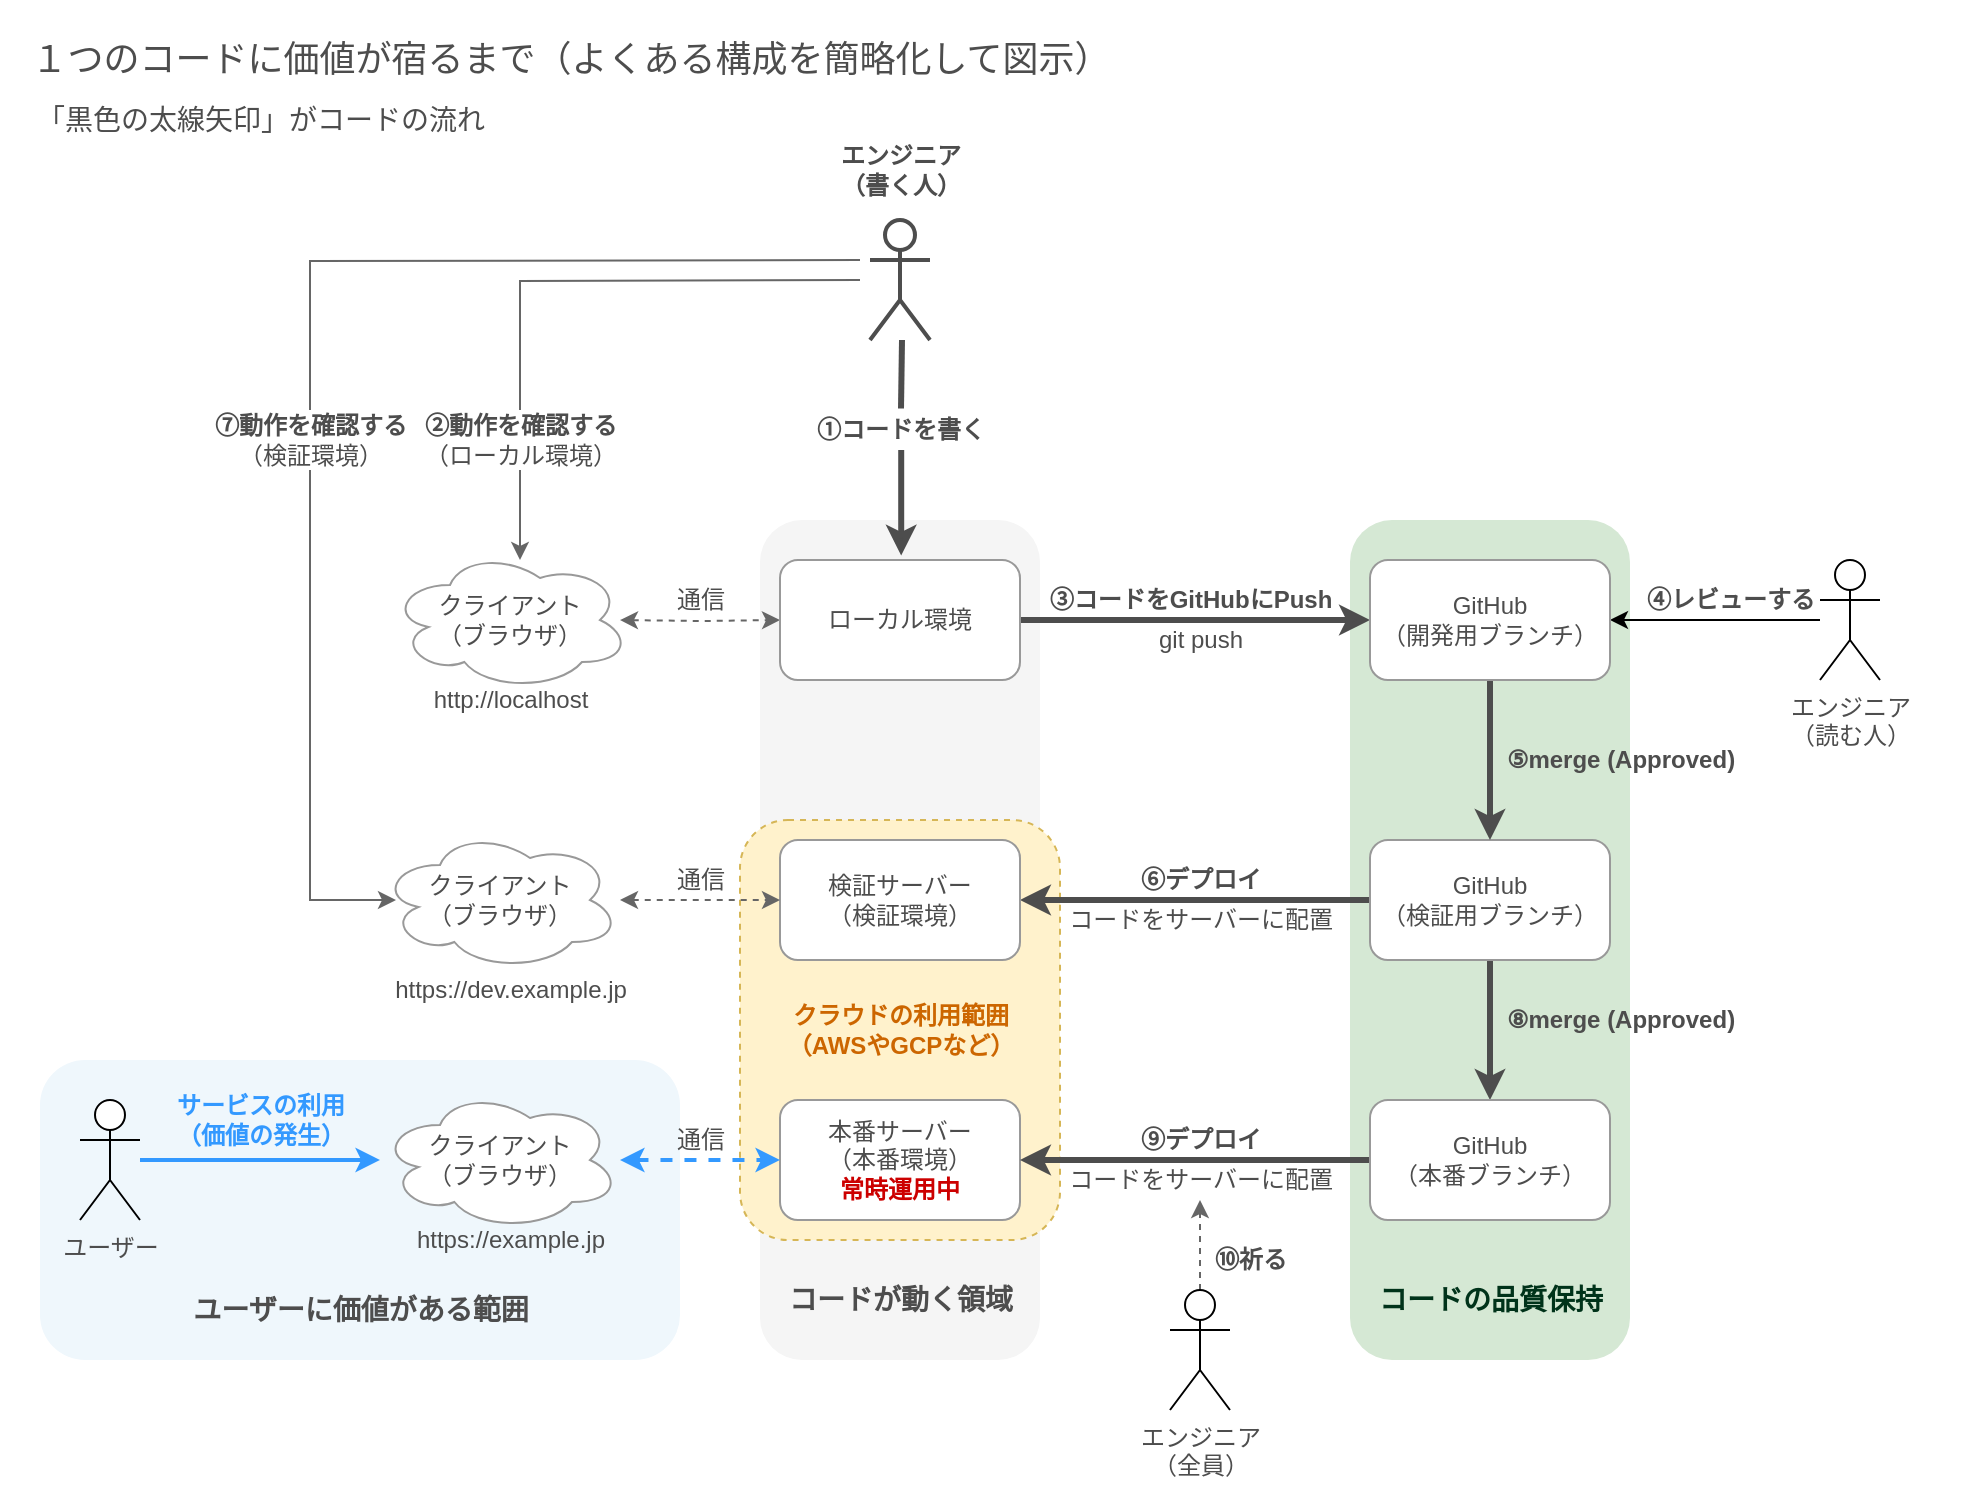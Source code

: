 <mxfile version="15.1.3" type="device"><diagram id="6Tj9gjwGiLIB02yCHIa-" name="ページ1"><mxGraphModel dx="2404" dy="2126" grid="1" gridSize="10" guides="1" tooltips="1" connect="1" arrows="1" fold="1" page="1" pageScale="1" pageWidth="827" pageHeight="1169" math="0" shadow="0"><root><mxCell id="0"/><mxCell id="1" parent="0"/><mxCell id="WgkSxNREJZ8l2xqNt-7R-148" value="" style="rounded=0;whiteSpace=wrap;html=1;strokeWidth=2;strokeColor=none;" vertex="1" parent="1"><mxGeometry x="-160" y="-120" width="980" height="750" as="geometry"/></mxCell><mxCell id="WgkSxNREJZ8l2xqNt-7R-91" value="" style="rounded=1;whiteSpace=wrap;html=1;fillColor=#f5f5f5;fontColor=#333333;strokeColor=none;" vertex="1" parent="1"><mxGeometry x="220" y="140" width="140" height="420" as="geometry"/></mxCell><mxCell id="WgkSxNREJZ8l2xqNt-7R-149" value="" style="rounded=1;whiteSpace=wrap;html=1;strokeWidth=1;fillColor=#fff2cc;dashed=1;strokeColor=#d6b656;" vertex="1" parent="1"><mxGeometry x="210" y="290" width="160" height="210" as="geometry"/></mxCell><mxCell id="WgkSxNREJZ8l2xqNt-7R-108" value="" style="rounded=1;whiteSpace=wrap;html=1;strokeColor=none;fillColor=#EFF7FC;" vertex="1" parent="1"><mxGeometry x="-140" y="410" width="320" height="150" as="geometry"/></mxCell><mxCell id="WgkSxNREJZ8l2xqNt-7R-92" value="" style="rounded=1;whiteSpace=wrap;html=1;fillColor=#d5e8d4;strokeColor=none;" vertex="1" parent="1"><mxGeometry x="515" y="140" width="140" height="420" as="geometry"/></mxCell><mxCell id="WgkSxNREJZ8l2xqNt-7R-36" value="" style="edgeStyle=orthogonalEdgeStyle;rounded=0;orthogonalLoop=1;jettySize=auto;html=1;strokeWidth=3;fontColor=#4D4D4D;strokeColor=#4D4D4D;" edge="1" parent="1" source="WgkSxNREJZ8l2xqNt-7R-7" target="WgkSxNREJZ8l2xqNt-7R-33"><mxGeometry relative="1" as="geometry"/></mxCell><mxCell id="WgkSxNREJZ8l2xqNt-7R-52" value="" style="edgeStyle=none;rounded=0;orthogonalLoop=1;jettySize=auto;html=1;startArrow=none;startFill=0;fontColor=#4D4D4D;strokeWidth=3;strokeColor=#4D4D4D;" edge="1" parent="1" source="WgkSxNREJZ8l2xqNt-7R-7" target="WgkSxNREJZ8l2xqNt-7R-9"><mxGeometry relative="1" as="geometry"/></mxCell><mxCell id="WgkSxNREJZ8l2xqNt-7R-7" value="GitHub&lt;br&gt;（検証用ブランチ）" style="rounded=1;whiteSpace=wrap;html=1;fontColor=#4D4D4D;strokeColor=#999999;" vertex="1" parent="1"><mxGeometry x="525" y="300" width="120" height="60" as="geometry"/></mxCell><mxCell id="WgkSxNREJZ8l2xqNt-7R-9" value="検証サーバー&lt;br&gt;（検証環境）" style="rounded=1;whiteSpace=wrap;html=1;fontColor=#4D4D4D;strokeColor=#999999;" vertex="1" parent="1"><mxGeometry x="230" y="300" width="120" height="60" as="geometry"/></mxCell><mxCell id="WgkSxNREJZ8l2xqNt-7R-13" value="本番サーバー&lt;br&gt;（本番環境）&lt;br&gt;&lt;b&gt;&lt;font color=&quot;#cc0000&quot;&gt;常時運用中&lt;/font&gt;&lt;/b&gt;" style="rounded=1;whiteSpace=wrap;html=1;fontColor=#4D4D4D;strokeColor=#999999;" vertex="1" parent="1"><mxGeometry x="230" y="430" width="120" height="60" as="geometry"/></mxCell><mxCell id="WgkSxNREJZ8l2xqNt-7R-29" value="" style="edgeStyle=orthogonalEdgeStyle;rounded=0;orthogonalLoop=1;jettySize=auto;html=1;entryX=0;entryY=0.5;entryDx=0;entryDy=0;strokeWidth=1;fontColor=#4D4D4D;strokeColor=#666666;startArrow=classic;startFill=1;dashed=1;" edge="1" parent="1" target="WgkSxNREJZ8l2xqNt-7R-22"><mxGeometry relative="1" as="geometry"><mxPoint x="150" y="190" as="sourcePoint"/><mxPoint x="-2.274e-13" y="195.0" as="targetPoint"/></mxGeometry></mxCell><mxCell id="WgkSxNREJZ8l2xqNt-7R-119" value="" style="edgeStyle=orthogonalEdgeStyle;rounded=0;orthogonalLoop=1;jettySize=auto;html=1;fontColor=#4D4D4D;startArrow=none;startFill=0;strokeWidth=3;strokeColor=#4D4D4D;entryX=0.505;entryY=-0.037;entryDx=0;entryDy=0;entryPerimeter=0;" edge="1" parent="1" source="WgkSxNREJZ8l2xqNt-7R-120" target="WgkSxNREJZ8l2xqNt-7R-22"><mxGeometry relative="1" as="geometry"><mxPoint x="291" y="50" as="sourcePoint"/><Array as="points"><mxPoint x="291" y="100"/><mxPoint x="291" y="100"/></Array></mxGeometry></mxCell><mxCell id="WgkSxNREJZ8l2xqNt-7R-123" value="" style="edgeStyle=orthogonalEdgeStyle;rounded=0;orthogonalLoop=1;jettySize=auto;html=1;fontColor=#4D4D4D;startArrow=none;startFill=0;strokeColor=#666666;strokeWidth=1;endArrow=classic;endFill=1;" edge="1" parent="1" source="WgkSxNREJZ8l2xqNt-7R-65"><mxGeometry relative="1" as="geometry"><mxPoint x="100" y="160" as="targetPoint"/></mxGeometry></mxCell><mxCell id="WgkSxNREJZ8l2xqNt-7R-21" value="" style="shape=umlActor;verticalLabelPosition=bottom;verticalAlign=top;html=1;outlineConnect=0;fontColor=#4D4D4D;strokeWidth=2;strokeColor=#4D4D4D;" vertex="1" parent="1"><mxGeometry x="275" y="-10" width="30" height="60" as="geometry"/></mxCell><mxCell id="WgkSxNREJZ8l2xqNt-7R-55" value="" style="edgeStyle=none;rounded=0;orthogonalLoop=1;jettySize=auto;html=1;startArrow=none;startFill=0;entryX=0;entryY=0.5;entryDx=0;entryDy=0;strokeWidth=3;fontColor=#4D4D4D;strokeColor=#4D4D4D;" edge="1" parent="1" source="WgkSxNREJZ8l2xqNt-7R-22" target="WgkSxNREJZ8l2xqNt-7R-49"><mxGeometry relative="1" as="geometry"><mxPoint x="430" y="190" as="targetPoint"/></mxGeometry></mxCell><mxCell id="WgkSxNREJZ8l2xqNt-7R-22" value="ローカル環境" style="rounded=1;whiteSpace=wrap;html=1;fontColor=#4D4D4D;strokeColor=#999999;" vertex="1" parent="1"><mxGeometry x="230" y="160" width="120" height="60" as="geometry"/></mxCell><mxCell id="WgkSxNREJZ8l2xqNt-7R-59" value="" style="edgeStyle=none;rounded=0;orthogonalLoop=1;jettySize=auto;html=1;startArrow=none;startFill=0;entryX=1;entryY=0.5;entryDx=0;entryDy=0;fontColor=#4D4D4D;" edge="1" parent="1" source="WgkSxNREJZ8l2xqNt-7R-26" target="WgkSxNREJZ8l2xqNt-7R-49"><mxGeometry relative="1" as="geometry"><mxPoint x="660" y="190" as="targetPoint"/></mxGeometry></mxCell><mxCell id="WgkSxNREJZ8l2xqNt-7R-26" value="エンジニア&lt;br&gt;（読む人）" style="shape=umlActor;verticalLabelPosition=bottom;verticalAlign=top;html=1;outlineConnect=0;fontColor=#4D4D4D;" vertex="1" parent="1"><mxGeometry x="750" y="160" width="30" height="60" as="geometry"/></mxCell><mxCell id="WgkSxNREJZ8l2xqNt-7R-53" value="" style="edgeStyle=none;rounded=0;orthogonalLoop=1;jettySize=auto;html=1;startArrow=none;startFill=0;strokeWidth=3;fontColor=#4D4D4D;strokeColor=#4D4D4D;" edge="1" parent="1" source="WgkSxNREJZ8l2xqNt-7R-33" target="WgkSxNREJZ8l2xqNt-7R-13"><mxGeometry relative="1" as="geometry"/></mxCell><mxCell id="WgkSxNREJZ8l2xqNt-7R-33" value="GitHub&lt;br&gt;（本番ブランチ）" style="rounded=1;whiteSpace=wrap;html=1;fontColor=#4D4D4D;strokeColor=#999999;" vertex="1" parent="1"><mxGeometry x="525" y="430" width="120" height="60" as="geometry"/></mxCell><mxCell id="WgkSxNREJZ8l2xqNt-7R-57" value="" style="edgeStyle=none;rounded=0;orthogonalLoop=1;jettySize=auto;html=1;startArrow=none;startFill=0;strokeWidth=3;fontColor=#4D4D4D;strokeColor=#4D4D4D;" edge="1" parent="1" source="WgkSxNREJZ8l2xqNt-7R-49" target="WgkSxNREJZ8l2xqNt-7R-7"><mxGeometry relative="1" as="geometry"/></mxCell><mxCell id="WgkSxNREJZ8l2xqNt-7R-49" value="GitHub&lt;br&gt;（開発用ブランチ）" style="rounded=1;whiteSpace=wrap;html=1;fontColor=#4D4D4D;strokeColor=#999999;" vertex="1" parent="1"><mxGeometry x="525" y="160" width="120" height="60" as="geometry"/></mxCell><mxCell id="WgkSxNREJZ8l2xqNt-7R-56" value="git push" style="text;html=1;align=center;verticalAlign=middle;resizable=0;points=[];autosize=1;strokeColor=none;fillColor=none;fontColor=#4D4D4D;" vertex="1" parent="1"><mxGeometry x="410" y="190" width="60" height="20" as="geometry"/></mxCell><mxCell id="WgkSxNREJZ8l2xqNt-7R-60" value="&lt;b&gt;⑤merge (Approved)&lt;/b&gt;" style="text;html=1;align=center;verticalAlign=middle;resizable=0;points=[];autosize=1;strokeColor=none;fillColor=none;fontColor=#4D4D4D;" vertex="1" parent="1"><mxGeometry x="585" y="250" width="130" height="20" as="geometry"/></mxCell><mxCell id="WgkSxNREJZ8l2xqNt-7R-61" value="&lt;b&gt;⑧merge (Approved)&lt;/b&gt;" style="text;html=1;align=center;verticalAlign=middle;resizable=0;points=[];autosize=1;strokeColor=none;fillColor=none;fontColor=#4D4D4D;" vertex="1" parent="1"><mxGeometry x="585" y="380" width="130" height="20" as="geometry"/></mxCell><mxCell id="WgkSxNREJZ8l2xqNt-7R-66" value="&lt;b&gt;④レビューする&lt;/b&gt;" style="text;html=1;align=center;verticalAlign=middle;resizable=0;points=[];autosize=1;strokeColor=none;fillColor=none;fontColor=#4D4D4D;" vertex="1" parent="1"><mxGeometry x="655" y="170" width="100" height="20" as="geometry"/></mxCell><mxCell id="WgkSxNREJZ8l2xqNt-7R-67" value="&lt;b&gt;⑥デプロイ&lt;/b&gt;" style="text;html=1;align=center;verticalAlign=middle;resizable=0;points=[];autosize=1;fillColor=none;fontColor=#4D4D4D;" vertex="1" parent="1"><mxGeometry x="400" y="310" width="80" height="20" as="geometry"/></mxCell><mxCell id="WgkSxNREJZ8l2xqNt-7R-68" value="https://dev.example.jp" style="text;html=1;align=center;verticalAlign=middle;resizable=0;points=[];autosize=1;strokeColor=none;fillColor=none;fontColor=#4D4D4D;" vertex="1" parent="1"><mxGeometry x="30" y="365" width="130" height="20" as="geometry"/></mxCell><mxCell id="WgkSxNREJZ8l2xqNt-7R-136" value="" style="edgeStyle=orthogonalEdgeStyle;rounded=0;orthogonalLoop=1;jettySize=auto;html=1;fontColor=#4D4D4D;startArrow=none;startFill=0;endArrow=classic;endFill=1;strokeColor=#3399FF;strokeWidth=2;" edge="1" parent="1" source="WgkSxNREJZ8l2xqNt-7R-71" target="WgkSxNREJZ8l2xqNt-7R-103"><mxGeometry relative="1" as="geometry"><mxPoint x="-100" y="463" as="targetPoint"/></mxGeometry></mxCell><mxCell id="WgkSxNREJZ8l2xqNt-7R-71" value="ユーザー" style="shape=umlActor;verticalLabelPosition=bottom;verticalAlign=top;html=1;outlineConnect=0;fontColor=#4D4D4D;" vertex="1" parent="1"><mxGeometry x="-120" y="430" width="30" height="60" as="geometry"/></mxCell><mxCell id="WgkSxNREJZ8l2xqNt-7R-76" value="https://example.jp" style="text;html=1;align=center;verticalAlign=middle;resizable=0;points=[];autosize=1;strokeColor=none;fillColor=none;fontColor=#4D4D4D;" vertex="1" parent="1"><mxGeometry x="40" y="490" width="110" height="20" as="geometry"/></mxCell><mxCell id="WgkSxNREJZ8l2xqNt-7R-77" value="&lt;b&gt;⑨デプロイ&lt;/b&gt;" style="text;html=1;align=center;verticalAlign=middle;resizable=0;points=[];autosize=1;strokeColor=none;fillColor=none;fontColor=#4D4D4D;" vertex="1" parent="1"><mxGeometry x="400" y="440" width="80" height="20" as="geometry"/></mxCell><mxCell id="WgkSxNREJZ8l2xqNt-7R-79" value="&lt;font style=&quot;font-size: 14px&quot;&gt;&lt;b&gt;コードが動く領域&lt;/b&gt;&lt;br&gt;&lt;/font&gt;" style="text;html=1;align=center;verticalAlign=middle;resizable=0;points=[];autosize=1;strokeColor=none;fillColor=none;fontColor=#4D4D4D;" vertex="1" parent="1"><mxGeometry x="225" y="520" width="130" height="20" as="geometry"/></mxCell><mxCell id="WgkSxNREJZ8l2xqNt-7R-80" value="&lt;font style=&quot;font-size: 14px&quot; color=&quot;#00331a&quot;&gt;&lt;b&gt;コードの品質保持&lt;/b&gt;&lt;/font&gt;" style="text;html=1;align=center;verticalAlign=middle;resizable=0;points=[];autosize=1;strokeColor=none;fillColor=none;fontColor=#4D4D4D;" vertex="1" parent="1"><mxGeometry x="520" y="520" width="130" height="20" as="geometry"/></mxCell><mxCell id="WgkSxNREJZ8l2xqNt-7R-84" value="http://localhost" style="text;html=1;align=center;verticalAlign=middle;resizable=0;points=[];autosize=1;strokeColor=none;fillColor=none;fontColor=#4D4D4D;" vertex="1" parent="1"><mxGeometry x="50" y="220" width="90" height="20" as="geometry"/></mxCell><mxCell id="WgkSxNREJZ8l2xqNt-7R-87" value="&lt;b&gt;③コードをGitHubにPush&lt;/b&gt;" style="text;html=1;align=center;verticalAlign=middle;resizable=0;points=[];autosize=1;strokeColor=none;fillColor=none;fontColor=#4D4D4D;" vertex="1" parent="1"><mxGeometry x="355" y="170" width="160" height="20" as="geometry"/></mxCell><mxCell id="WgkSxNREJZ8l2xqNt-7R-89" value="コードをサーバーに配置" style="text;html=1;align=center;verticalAlign=middle;resizable=0;points=[];autosize=1;strokeColor=none;fillColor=none;fontColor=#4D4D4D;" vertex="1" parent="1"><mxGeometry x="365" y="330" width="150" height="20" as="geometry"/></mxCell><mxCell id="WgkSxNREJZ8l2xqNt-7R-90" value="コードをサーバーに配置" style="text;html=1;align=center;verticalAlign=middle;resizable=0;points=[];autosize=1;fillColor=none;fontColor=#4D4D4D;" vertex="1" parent="1"><mxGeometry x="365" y="460" width="150" height="20" as="geometry"/></mxCell><mxCell id="WgkSxNREJZ8l2xqNt-7R-94" value="" style="edgeStyle=orthogonalEdgeStyle;rounded=0;orthogonalLoop=1;jettySize=auto;html=1;fontColor=#4D4D4D;startArrow=none;startFill=0;strokeWidth=1;strokeColor=#666666;dashed=1;" edge="1" parent="1" source="WgkSxNREJZ8l2xqNt-7R-93" target="WgkSxNREJZ8l2xqNt-7R-90"><mxGeometry relative="1" as="geometry"/></mxCell><mxCell id="WgkSxNREJZ8l2xqNt-7R-93" value="エンジニア&lt;br&gt;（全員）" style="shape=umlActor;verticalLabelPosition=bottom;verticalAlign=top;html=1;outlineConnect=0;fontColor=#4D4D4D;" vertex="1" parent="1"><mxGeometry x="425" y="525" width="30" height="60" as="geometry"/></mxCell><mxCell id="WgkSxNREJZ8l2xqNt-7R-97" value="&lt;b&gt;⑩祈る&lt;/b&gt;" style="text;html=1;align=center;verticalAlign=middle;resizable=0;points=[];autosize=1;strokeColor=none;fillColor=none;fontColor=#4D4D4D;" vertex="1" parent="1"><mxGeometry x="440" y="500" width="50" height="20" as="geometry"/></mxCell><mxCell id="WgkSxNREJZ8l2xqNt-7R-98" value="&lt;font style=&quot;font-size: 18px&quot;&gt;１つのコードに価値が宿るまで（よくある構成を簡略化して図示）&lt;/font&gt;" style="text;html=1;align=center;verticalAlign=middle;resizable=0;points=[];autosize=1;strokeColor=none;fillColor=none;fontColor=#4D4D4D;" vertex="1" parent="1"><mxGeometry x="-150" y="-100" width="550" height="20" as="geometry"/></mxCell><mxCell id="WgkSxNREJZ8l2xqNt-7R-99" value="&lt;font style=&quot;font-size: 14px&quot;&gt;「黒色の太線矢印」がコードの流れ&lt;/font&gt;" style="text;html=1;align=center;verticalAlign=middle;resizable=0;points=[];autosize=1;strokeColor=none;fillColor=none;fontColor=#4D4D4D;" vertex="1" parent="1"><mxGeometry x="-150" y="-70" width="240" height="20" as="geometry"/></mxCell><mxCell id="WgkSxNREJZ8l2xqNt-7R-104" value="" style="edgeStyle=orthogonalEdgeStyle;rounded=0;orthogonalLoop=1;jettySize=auto;html=1;fontColor=#4D4D4D;startArrow=classic;startFill=1;strokeWidth=2;strokeColor=#3399FF;dashed=1;" edge="1" parent="1" source="WgkSxNREJZ8l2xqNt-7R-103" target="WgkSxNREJZ8l2xqNt-7R-13"><mxGeometry relative="1" as="geometry"/></mxCell><mxCell id="WgkSxNREJZ8l2xqNt-7R-103" value="クライアント&lt;br&gt;（ブラウザ）" style="ellipse;shape=cloud;whiteSpace=wrap;html=1;fontColor=#4D4D4D;strokeColor=#999999;" vertex="1" parent="1"><mxGeometry x="30" y="425" width="120" height="70" as="geometry"/></mxCell><mxCell id="WgkSxNREJZ8l2xqNt-7R-106" value="" style="edgeStyle=orthogonalEdgeStyle;rounded=0;orthogonalLoop=1;jettySize=auto;html=1;fontColor=#4D4D4D;startArrow=classic;startFill=1;strokeWidth=1;strokeColor=#666666;dashed=1;" edge="1" parent="1" source="WgkSxNREJZ8l2xqNt-7R-105" target="WgkSxNREJZ8l2xqNt-7R-9"><mxGeometry relative="1" as="geometry"/></mxCell><mxCell id="WgkSxNREJZ8l2xqNt-7R-105" value="クライアント&lt;br&gt;（ブラウザ）" style="ellipse;shape=cloud;whiteSpace=wrap;html=1;fontColor=#4D4D4D;strokeColor=#999999;" vertex="1" parent="1"><mxGeometry x="30" y="295" width="120" height="70" as="geometry"/></mxCell><mxCell id="WgkSxNREJZ8l2xqNt-7R-111" value="&lt;font&gt;&lt;font style=&quot;font-size: 14px&quot;&gt;&lt;b&gt;ユーザーに価値がある範囲&lt;/b&gt;&lt;/font&gt;&lt;br&gt;&lt;/font&gt;" style="text;html=1;align=center;verticalAlign=middle;resizable=0;points=[];autosize=1;strokeColor=none;fillColor=none;fontColor=#4D4D4D;" vertex="1" parent="1"><mxGeometry x="-70" y="525" width="180" height="20" as="geometry"/></mxCell><mxCell id="WgkSxNREJZ8l2xqNt-7R-118" value="クライアント&lt;br&gt;（ブラウザ）" style="ellipse;shape=cloud;whiteSpace=wrap;html=1;fontColor=#4D4D4D;strokeColor=#999999;" vertex="1" parent="1"><mxGeometry x="35" y="155" width="120" height="70" as="geometry"/></mxCell><mxCell id="WgkSxNREJZ8l2xqNt-7R-65" value="&lt;b&gt;②動作を確認する&lt;/b&gt;&lt;br&gt;（ローカル環境）" style="text;html=1;align=center;verticalAlign=middle;resizable=0;points=[];autosize=1;strokeColor=none;fillColor=none;fontColor=#4D4D4D;" vertex="1" parent="1"><mxGeometry x="45" y="85" width="110" height="30" as="geometry"/></mxCell><mxCell id="WgkSxNREJZ8l2xqNt-7R-127" value="" style="edgeStyle=orthogonalEdgeStyle;rounded=0;orthogonalLoop=1;jettySize=auto;html=1;fontColor=#4D4D4D;startArrow=none;startFill=0;strokeColor=#666666;strokeWidth=1;endArrow=none;endFill=1;" edge="1" parent="1" target="WgkSxNREJZ8l2xqNt-7R-65"><mxGeometry relative="1" as="geometry"><mxPoint x="270" y="20" as="sourcePoint"/><mxPoint x="100" y="160" as="targetPoint"/></mxGeometry></mxCell><mxCell id="WgkSxNREJZ8l2xqNt-7R-132" value="" style="edgeStyle=orthogonalEdgeStyle;rounded=0;orthogonalLoop=1;jettySize=auto;html=1;fontColor=#4D4D4D;startArrow=none;startFill=0;endArrow=classic;endFill=1;strokeColor=#666666;strokeWidth=1;" edge="1" parent="1" source="WgkSxNREJZ8l2xqNt-7R-126"><mxGeometry relative="1" as="geometry"><mxPoint x="38" y="330" as="targetPoint"/><Array as="points"><mxPoint x="-5" y="330"/></Array></mxGeometry></mxCell><mxCell id="WgkSxNREJZ8l2xqNt-7R-126" value="&lt;b&gt;⑦動作を確認する&lt;/b&gt;&lt;br&gt;（検証環境）" style="text;html=1;align=center;verticalAlign=middle;resizable=0;points=[];autosize=1;strokeColor=none;fillColor=none;fontColor=#4D4D4D;" vertex="1" parent="1"><mxGeometry x="-60" y="85" width="110" height="30" as="geometry"/></mxCell><mxCell id="WgkSxNREJZ8l2xqNt-7R-130" value="" style="edgeStyle=orthogonalEdgeStyle;rounded=0;orthogonalLoop=1;jettySize=auto;html=1;fontColor=#4D4D4D;startArrow=none;startFill=0;strokeColor=#666666;strokeWidth=1;endArrow=none;endFill=1;" edge="1" parent="1" target="WgkSxNREJZ8l2xqNt-7R-126"><mxGeometry relative="1" as="geometry"><mxPoint x="270" y="10" as="sourcePoint"/><mxPoint x="30" y="330" as="targetPoint"/><Array as="points"/></mxGeometry></mxCell><mxCell id="WgkSxNREJZ8l2xqNt-7R-138" value="通信" style="text;html=1;align=center;verticalAlign=middle;resizable=0;points=[];autosize=1;strokeColor=none;fillColor=none;fontColor=#4D4D4D;" vertex="1" parent="1"><mxGeometry x="170" y="170" width="40" height="20" as="geometry"/></mxCell><mxCell id="WgkSxNREJZ8l2xqNt-7R-139" value="通信" style="text;html=1;align=center;verticalAlign=middle;resizable=0;points=[];autosize=1;strokeColor=none;fillColor=none;fontColor=#4D4D4D;" vertex="1" parent="1"><mxGeometry x="170" y="310" width="40" height="20" as="geometry"/></mxCell><mxCell id="WgkSxNREJZ8l2xqNt-7R-140" value="通信" style="text;html=1;align=center;verticalAlign=middle;resizable=0;points=[];autosize=1;strokeColor=none;fillColor=none;fontColor=#4D4D4D;" vertex="1" parent="1"><mxGeometry x="170" y="440" width="40" height="20" as="geometry"/></mxCell><mxCell id="WgkSxNREJZ8l2xqNt-7R-141" value="&lt;b&gt;エンジニア&lt;br&gt;（書く人）&lt;/b&gt;" style="text;html=1;align=center;verticalAlign=middle;resizable=0;points=[];autosize=1;strokeColor=none;fillColor=none;fontColor=#4D4D4D;" vertex="1" parent="1"><mxGeometry x="250" y="-50" width="80" height="30" as="geometry"/></mxCell><mxCell id="WgkSxNREJZ8l2xqNt-7R-120" value="&lt;b&gt;①コードを書く&lt;/b&gt;" style="text;html=1;align=center;verticalAlign=middle;resizable=0;points=[];autosize=1;strokeColor=none;fillColor=none;fontColor=#4D4D4D;" vertex="1" parent="1"><mxGeometry x="240" y="85" width="100" height="20" as="geometry"/></mxCell><mxCell id="WgkSxNREJZ8l2xqNt-7R-142" value="" style="edgeStyle=orthogonalEdgeStyle;rounded=0;orthogonalLoop=1;jettySize=auto;html=1;fontColor=#4D4D4D;startArrow=none;startFill=0;strokeWidth=3;strokeColor=#4D4D4D;entryX=0.505;entryY=-0.037;entryDx=0;entryDy=0;entryPerimeter=0;endArrow=none;" edge="1" parent="1" target="WgkSxNREJZ8l2xqNt-7R-120"><mxGeometry relative="1" as="geometry"><mxPoint x="291" y="50" as="sourcePoint"/><mxPoint x="290.6" y="157.78" as="targetPoint"/><Array as="points"/></mxGeometry></mxCell><mxCell id="WgkSxNREJZ8l2xqNt-7R-147" value="&lt;b&gt;&lt;font color=&quot;#3399ff&quot;&gt;サービスの利用&lt;br&gt;（価値の発生）&lt;br&gt;&lt;/font&gt;&lt;/b&gt;" style="text;html=1;align=center;verticalAlign=middle;resizable=0;points=[];autosize=1;strokeColor=none;fillColor=none;fontColor=#4D4D4D;" vertex="1" parent="1"><mxGeometry x="-80" y="425" width="100" height="30" as="geometry"/></mxCell><mxCell id="WgkSxNREJZ8l2xqNt-7R-150" value="&lt;b&gt;&lt;font color=&quot;#cc6600&quot;&gt;クラウドの利用範囲&lt;br&gt;（AWSやGCPなど）&lt;/font&gt;&lt;/b&gt;" style="text;html=1;align=center;verticalAlign=middle;resizable=0;points=[];autosize=1;strokeColor=none;fillColor=none;fontColor=#4D4D4D;" vertex="1" parent="1"><mxGeometry x="225" y="380" width="130" height="30" as="geometry"/></mxCell></root></mxGraphModel></diagram></mxfile>